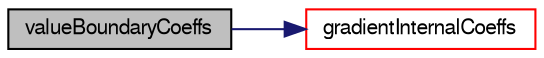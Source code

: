 digraph "valueBoundaryCoeffs"
{
  bgcolor="transparent";
  edge [fontname="FreeSans",fontsize="10",labelfontname="FreeSans",labelfontsize="10"];
  node [fontname="FreeSans",fontsize="10",shape=record];
  rankdir="LR";
  Node248 [label="valueBoundaryCoeffs",height=0.2,width=0.4,color="black", fillcolor="grey75", style="filled", fontcolor="black"];
  Node248 -> Node249 [color="midnightblue",fontsize="10",style="solid",fontname="FreeSans"];
  Node249 [label="gradientInternalCoeffs",height=0.2,width=0.4,color="red",URL="$a21982.html#acfc2155b5e8a256253770a1f0b2a840b",tooltip="Return the matrix diagonal coefficients corresponding to the. "];
}
